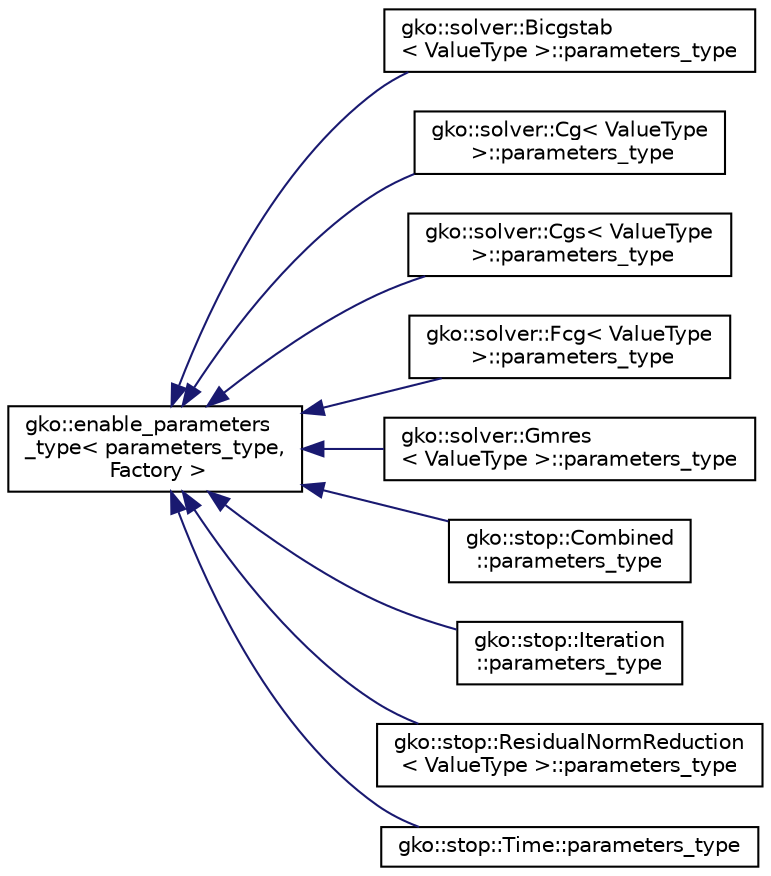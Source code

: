 digraph "Graphical Class Hierarchy"
{
 // INTERACTIVE_SVG=YES
  edge [fontname="Helvetica",fontsize="10",labelfontname="Helvetica",labelfontsize="10"];
  node [fontname="Helvetica",fontsize="10",shape=record];
  rankdir="LR";
  Node1 [label="gko::enable_parameters\l_type\< parameters_type,\l Factory \>",height=0.2,width=0.4,color="black", fillcolor="white", style="filled",URL="$structgko_1_1enable__parameters__type.html"];
  Node1 -> Node2 [dir="back",color="midnightblue",fontsize="10",style="solid",fontname="Helvetica"];
  Node2 [label="gko::solver::Bicgstab\l\< ValueType \>::parameters_type",height=0.2,width=0.4,color="black", fillcolor="white", style="filled",URL="$structgko_1_1solver_1_1Bicgstab_1_1parameters__type.html"];
  Node1 -> Node3 [dir="back",color="midnightblue",fontsize="10",style="solid",fontname="Helvetica"];
  Node3 [label="gko::solver::Cg\< ValueType\l \>::parameters_type",height=0.2,width=0.4,color="black", fillcolor="white", style="filled",URL="$structgko_1_1solver_1_1Cg_1_1parameters__type.html"];
  Node1 -> Node4 [dir="back",color="midnightblue",fontsize="10",style="solid",fontname="Helvetica"];
  Node4 [label="gko::solver::Cgs\< ValueType\l \>::parameters_type",height=0.2,width=0.4,color="black", fillcolor="white", style="filled",URL="$structgko_1_1solver_1_1Cgs_1_1parameters__type.html"];
  Node1 -> Node5 [dir="back",color="midnightblue",fontsize="10",style="solid",fontname="Helvetica"];
  Node5 [label="gko::solver::Fcg\< ValueType\l \>::parameters_type",height=0.2,width=0.4,color="black", fillcolor="white", style="filled",URL="$structgko_1_1solver_1_1Fcg_1_1parameters__type.html"];
  Node1 -> Node6 [dir="back",color="midnightblue",fontsize="10",style="solid",fontname="Helvetica"];
  Node6 [label="gko::solver::Gmres\l\< ValueType \>::parameters_type",height=0.2,width=0.4,color="black", fillcolor="white", style="filled",URL="$structgko_1_1solver_1_1Gmres_1_1parameters__type.html"];
  Node1 -> Node7 [dir="back",color="midnightblue",fontsize="10",style="solid",fontname="Helvetica"];
  Node7 [label="gko::stop::Combined\l::parameters_type",height=0.2,width=0.4,color="black", fillcolor="white", style="filled",URL="$structgko_1_1stop_1_1Combined_1_1parameters__type.html"];
  Node1 -> Node8 [dir="back",color="midnightblue",fontsize="10",style="solid",fontname="Helvetica"];
  Node8 [label="gko::stop::Iteration\l::parameters_type",height=0.2,width=0.4,color="black", fillcolor="white", style="filled",URL="$structgko_1_1stop_1_1Iteration_1_1parameters__type.html"];
  Node1 -> Node9 [dir="back",color="midnightblue",fontsize="10",style="solid",fontname="Helvetica"];
  Node9 [label="gko::stop::ResidualNormReduction\l\< ValueType \>::parameters_type",height=0.2,width=0.4,color="black", fillcolor="white", style="filled",URL="$structgko_1_1stop_1_1ResidualNormReduction_1_1parameters__type.html"];
  Node1 -> Node10 [dir="back",color="midnightblue",fontsize="10",style="solid",fontname="Helvetica"];
  Node10 [label="gko::stop::Time::parameters_type",height=0.2,width=0.4,color="black", fillcolor="white", style="filled",URL="$structgko_1_1stop_1_1Time_1_1parameters__type.html"];
}

